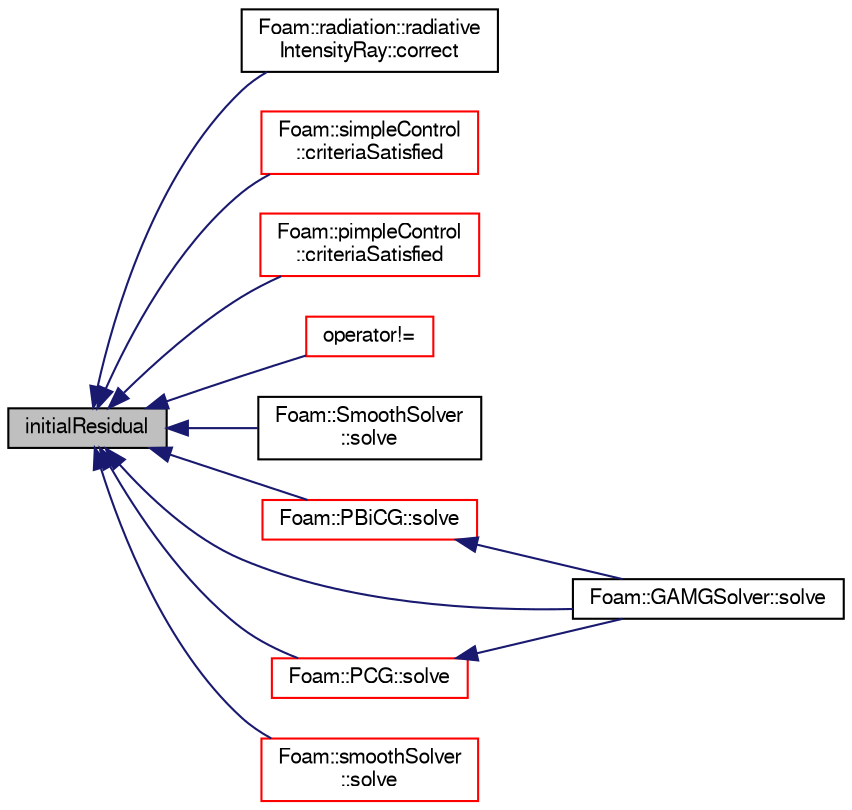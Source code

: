 digraph "initialResidual"
{
  bgcolor="transparent";
  edge [fontname="FreeSans",fontsize="10",labelfontname="FreeSans",labelfontsize="10"];
  node [fontname="FreeSans",fontsize="10",shape=record];
  rankdir="LR";
  Node40 [label="initialResidual",height=0.2,width=0.4,color="black", fillcolor="grey75", style="filled", fontcolor="black"];
  Node40 -> Node41 [dir="back",color="midnightblue",fontsize="10",style="solid",fontname="FreeSans"];
  Node41 [label="Foam::radiation::radiative\lIntensityRay::correct",height=0.2,width=0.4,color="black",URL="$a30026.html#a5d8b5f2f9d4a9af38848bb31b74a2ddf",tooltip="Update radiative intensity on i direction. "];
  Node40 -> Node42 [dir="back",color="midnightblue",fontsize="10",style="solid",fontname="FreeSans"];
  Node42 [label="Foam::simpleControl\l::criteriaSatisfied",height=0.2,width=0.4,color="red",URL="$a21938.html#a2ccaff4c460a7c2f5a7ed00ac8aec76d",tooltip="Return true if all convergence checks are satisfied. "];
  Node40 -> Node44 [dir="back",color="midnightblue",fontsize="10",style="solid",fontname="FreeSans"];
  Node44 [label="Foam::pimpleControl\l::criteriaSatisfied",height=0.2,width=0.4,color="red",URL="$a21934.html#a2ccaff4c460a7c2f5a7ed00ac8aec76d",tooltip="Return true if all convergence checks are satisfied. "];
  Node40 -> Node46 [dir="back",color="midnightblue",fontsize="10",style="solid",fontname="FreeSans"];
  Node46 [label="operator!=",height=0.2,width=0.4,color="red",URL="$a26810.html#a2951cfedc7b3fb390eec4d7b3469ec2f"];
  Node40 -> Node48 [dir="back",color="midnightblue",fontsize="10",style="solid",fontname="FreeSans"];
  Node48 [label="Foam::SmoothSolver\l::solve",height=0.2,width=0.4,color="black",URL="$a26846.html#af2a8369a85a8532bb0c9d431c0b6e7ff",tooltip="Solve the matrix with this solver. "];
  Node40 -> Node49 [dir="back",color="midnightblue",fontsize="10",style="solid",fontname="FreeSans"];
  Node49 [label="Foam::PBiCG::solve",height=0.2,width=0.4,color="red",URL="$a27042.html#ad38597d099f9905e3f399b01af791bcb",tooltip="Solve the matrix with this solver. "];
  Node49 -> Node51 [dir="back",color="midnightblue",fontsize="10",style="solid",fontname="FreeSans"];
  Node51 [label="Foam::GAMGSolver::solve",height=0.2,width=0.4,color="black",URL="$a27002.html#ad38597d099f9905e3f399b01af791bcb",tooltip="Solve. "];
  Node40 -> Node53 [dir="back",color="midnightblue",fontsize="10",style="solid",fontname="FreeSans"];
  Node53 [label="Foam::PCG::solve",height=0.2,width=0.4,color="red",URL="$a27046.html#ad38597d099f9905e3f399b01af791bcb",tooltip="Solve the matrix with this solver. "];
  Node53 -> Node51 [dir="back",color="midnightblue",fontsize="10",style="solid",fontname="FreeSans"];
  Node40 -> Node56 [dir="back",color="midnightblue",fontsize="10",style="solid",fontname="FreeSans"];
  Node56 [label="Foam::smoothSolver\l::solve",height=0.2,width=0.4,color="red",URL="$a27050.html#ad38597d099f9905e3f399b01af791bcb",tooltip="Solve the matrix with this solver. "];
  Node40 -> Node51 [dir="back",color="midnightblue",fontsize="10",style="solid",fontname="FreeSans"];
}
